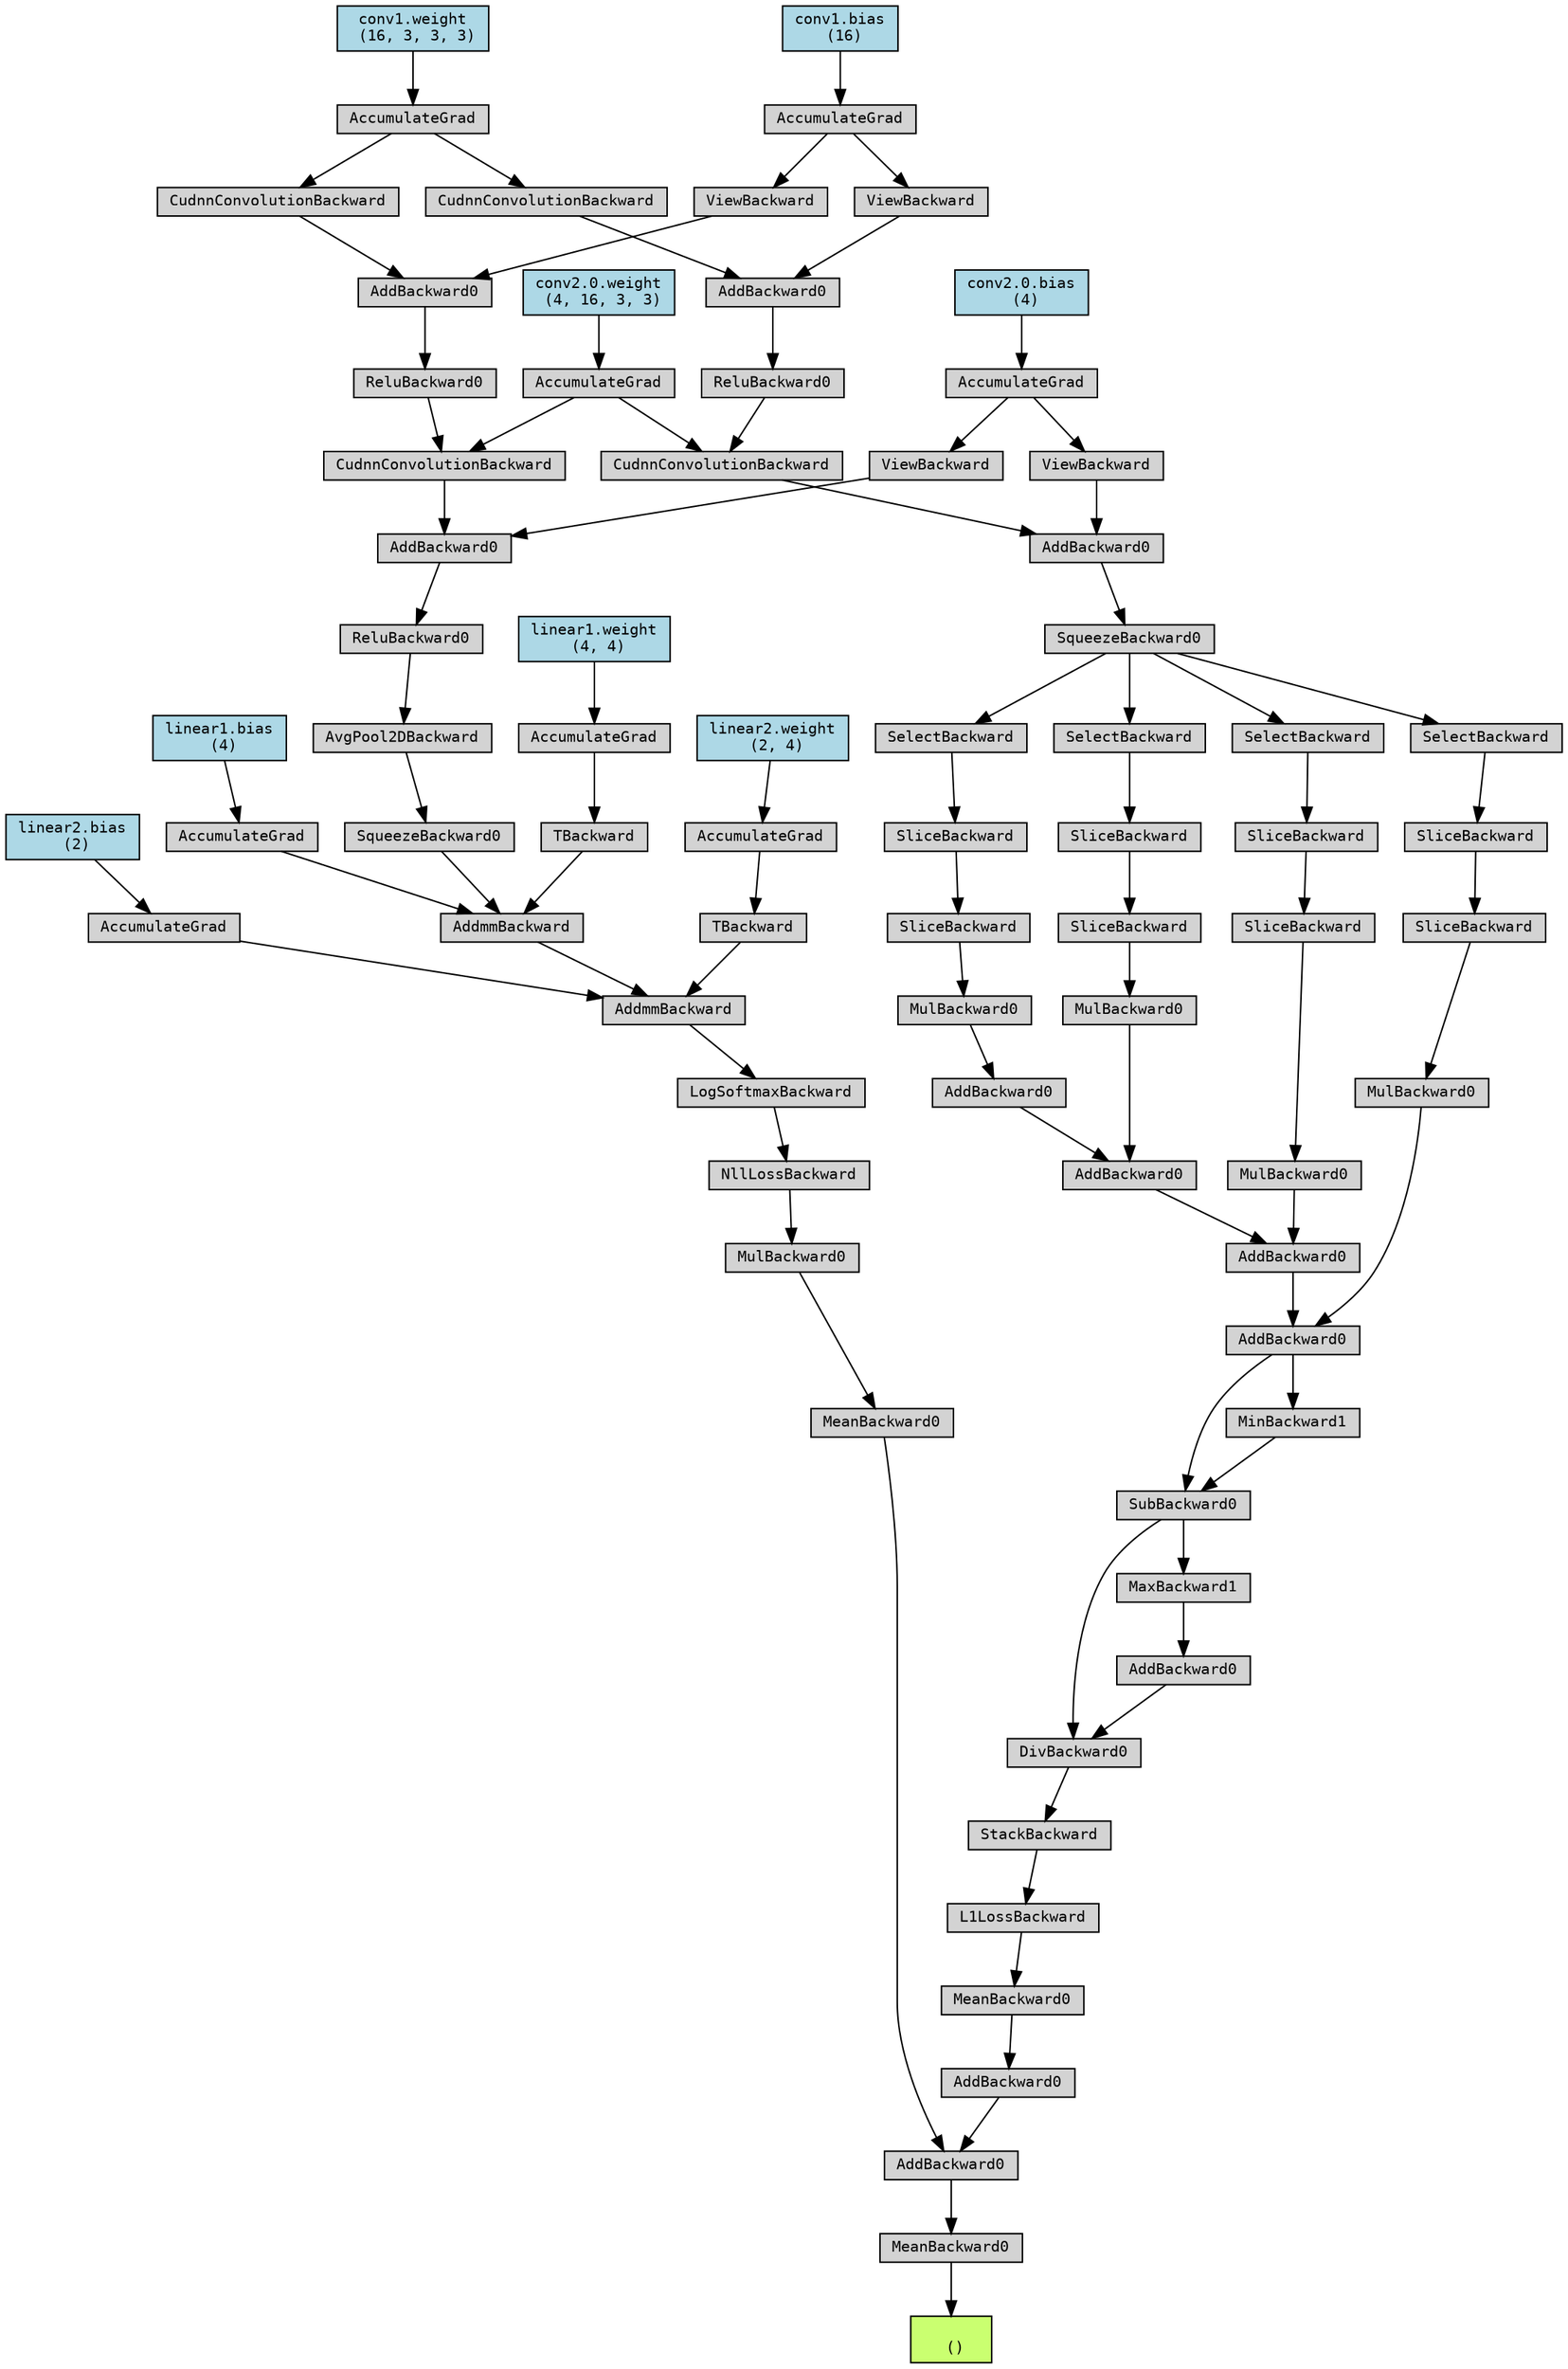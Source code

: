 digraph {
	graph [size="23.4,23.4"]
	node [align=left fontname=monospace fontsize=10 height=0.2 ranksep=0.1 shape=box style=filled]
	139661341397056 [label="
 ()" fillcolor=darkolivegreen1]
	139661337849808 [label=MeanBackward0]
	139661337849760 -> 139661337849808
	139661337849760 [label=AddBackward0]
	139661337849616 -> 139661337849760
	139661337849616 [label=MeanBackward0]
	139661337849232 -> 139661337849616
	139661337849232 [label=MulBackward0]
	139661337849424 -> 139661337849232
	139661337849424 [label=NllLossBackward]
	139661337448608 -> 139661337849424
	139661337448608 [label=LogSoftmaxBackward]
	139661337448656 -> 139661337448608
	139661337448656 [label=AddmmBackward]
	139661337448800 -> 139661337448656
	139661341400064 [label="linear2.bias
 (2)" fillcolor=lightblue]
	139661341400064 -> 139661337448800
	139661337448800 [label=AccumulateGrad]
	139661337448752 -> 139661337448656
	139661337448752 [label=AddmmBackward]
	139661337448992 -> 139661337448752
	139661341399744 [label="linear1.bias
 (4)" fillcolor=lightblue]
	139661341399744 -> 139661337448992
	139661337448992 [label=AccumulateGrad]
	139661337449136 -> 139661337448752
	139661337449136 [label=SqueezeBackward0]
	139661337449280 -> 139661337449136
	139661337449280 [label=AvgPool2DBackward]
	139661337449472 -> 139661337449280
	139661337449472 [label=ReluBackward0]
	139661337449568 -> 139661337449472
	139661337449568 [label=AddBackward0]
	139661337449616 -> 139661337449568
	139661337449616 [label=CudnnConvolutionBackward]
	139661337449856 -> 139661337449616
	139661337449856 [label=ReluBackward0]
	139661337450000 -> 139661337449856
	139661337450000 [label=AddBackward0]
	139661337450048 -> 139661337450000
	139661337450048 [label=CudnnConvolutionBackward]
	139661337450288 -> 139661337450048
	139661341398720 [label="conv1.weight
 (16, 3, 3, 3)" fillcolor=lightblue]
	139661341398720 -> 139661337450288
	139661337450288 [label=AccumulateGrad]
	139661337449904 -> 139661337450000
	139661337449904 [label=ViewBackward]
	139661337450432 -> 139661337449904
	139661341398848 [label="conv1.bias
 (16)" fillcolor=lightblue]
	139661341398848 -> 139661337450432
	139661337450432 [label=AccumulateGrad]
	139661337449808 -> 139661337449616
	139661341399360 [label="conv2.0.weight
 (4, 16, 3, 3)" fillcolor=lightblue]
	139661341399360 -> 139661337449808
	139661337449808 [label=AccumulateGrad]
	139661337449376 -> 139661337449568
	139661337449376 [label=ViewBackward]
	139661337450144 -> 139661337449376
	139661341399488 [label="conv2.0.bias
 (4)" fillcolor=lightblue]
	139661341399488 -> 139661337450144
	139661337450144 [label=AccumulateGrad]
	139661337449184 -> 139661337448752
	139661337449184 [label=TBackward]
	139661337449520 -> 139661337449184
	139661341399424 [label="linear1.weight
 (4, 4)" fillcolor=lightblue]
	139661341399424 -> 139661337449520
	139661337449520 [label=AccumulateGrad]
	139661337448896 -> 139661337448656
	139661337448896 [label=TBackward]
	139661337450480 -> 139661337448896
	139661341397760 [label="linear2.weight
 (2, 4)" fillcolor=lightblue]
	139661341397760 -> 139661337450480
	139661337450480 [label=AccumulateGrad]
	139661337849184 -> 139661337849760
	139661337849184 [label=AddBackward0]
	139661337849568 -> 139661337849184
	139661337849568 [label=MeanBackward0]
	139661337448944 -> 139661337849568
	139661337448944 [label=L1LossBackward]
	139661337449328 -> 139661337448944
	139661337449328 [label=StackBackward]
	139661337449232 -> 139661337449328
	139661337449232 [label=DivBackward0]
	139661337449952 -> 139661337449232
	139661337449952 [label=SubBackward0]
	139661337450240 -> 139661337449952
	139661337450240 [label=AddBackward0]
	139661337450720 -> 139661337450240
	139661337450720 [label=AddBackward0]
	139661337450864 -> 139661337450720
	139661337450864 [label=AddBackward0]
	139661337451008 -> 139661337450864
	139661337451008 [label=AddBackward0]
	139661337451152 -> 139661337451008
	139661337451152 [label=MulBackward0]
	139661337451248 -> 139661337451152
	139661337451248 [label=SliceBackward]
	139661337451344 -> 139661337451248
	139661337451344 [label=SliceBackward]
	139661337451440 -> 139661337451344
	139661337451440 [label=SelectBackward]
	139661337451536 -> 139661337451440
	139661337451536 [label=SqueezeBackward0]
	139661337451632 -> 139661337451536
	139661337451632 [label=AddBackward0]
	139661337451728 -> 139661337451632
	139661337451728 [label=CudnnConvolutionBackward]
	139661337451872 -> 139661337451728
	139661337451872 [label=ReluBackward0]
	139661337451968 -> 139661337451872
	139661337451968 [label=AddBackward0]
	139661337452064 -> 139661337451968
	139661337452064 [label=CudnnConvolutionBackward]
	139661337450288 -> 139661337452064
	139661337452016 -> 139661337451968
	139661337452016 [label=ViewBackward]
	139661337450432 -> 139661337452016
	139661337449808 -> 139661337451728
	139661337451680 -> 139661337451632
	139661337451680 [label=ViewBackward]
	139661337450144 -> 139661337451680
	139661337450960 -> 139661337450864
	139661337450960 [label=MulBackward0]
	139661337451296 -> 139661337450960
	139661337451296 [label=SliceBackward]
	139661337451488 -> 139661337451296
	139661337451488 [label=SliceBackward]
	139661337451056 -> 139661337451488
	139661337451056 [label=SelectBackward]
	139661337451536 -> 139661337451056
	139661337450816 -> 139661337450720
	139661337450816 [label=MulBackward0]
	139661337451392 -> 139661337450816
	139661337451392 [label=SliceBackward]
	139661337451920 -> 139661337451392
	139661337451920 [label=SliceBackward]
	139661337451104 -> 139661337451920
	139661337451104 [label=SelectBackward]
	139661337451536 -> 139661337451104
	139661337450672 -> 139661337450240
	139661337450672 [label=MulBackward0]
	139661337451584 -> 139661337450672
	139661337451584 [label=SliceBackward]
	139661337452112 -> 139661337451584
	139661337452112 [label=SliceBackward]
	139661337450912 -> 139661337452112
	139661337450912 [label=SelectBackward]
	139661337451536 -> 139661337450912
	139661337450528 -> 139661337449952
	139661337450528 [label=MinBackward1]
	139661337450240 -> 139661337450528
	139661337450576 -> 139661337449232
	139661337450576 [label=AddBackward0]
	139661337451200 -> 139661337450576
	139661337451200 [label=MaxBackward1]
	139661337449952 -> 139661337451200
	139661337849808 -> 139661341397056
}
